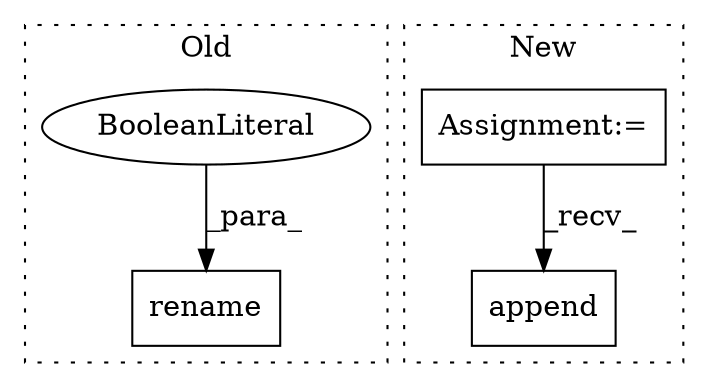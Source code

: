 digraph G {
subgraph cluster0 {
1 [label="rename" a="32" s="2921,2940" l="7,1" shape="box"];
3 [label="BooleanLiteral" a="9" s="2936" l="4" shape="ellipse"];
label = "Old";
style="dotted";
}
subgraph cluster1 {
2 [label="append" a="32" s="2534,2543" l="7,1" shape="box"];
4 [label="Assignment:=" a="7" s="2305" l="1" shape="box"];
label = "New";
style="dotted";
}
3 -> 1 [label="_para_"];
4 -> 2 [label="_recv_"];
}